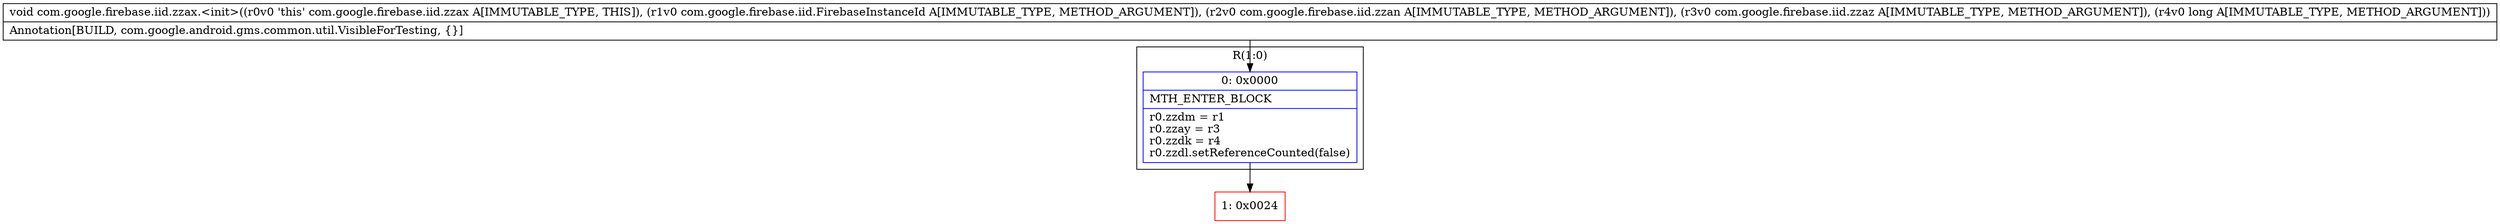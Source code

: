 digraph "CFG forcom.google.firebase.iid.zzax.\<init\>(Lcom\/google\/firebase\/iid\/FirebaseInstanceId;Lcom\/google\/firebase\/iid\/zzan;Lcom\/google\/firebase\/iid\/zzaz;J)V" {
subgraph cluster_Region_1555847780 {
label = "R(1:0)";
node [shape=record,color=blue];
Node_0 [shape=record,label="{0\:\ 0x0000|MTH_ENTER_BLOCK\l|r0.zzdm = r1\lr0.zzay = r3\lr0.zzdk = r4\lr0.zzdl.setReferenceCounted(false)\l}"];
}
Node_1 [shape=record,color=red,label="{1\:\ 0x0024}"];
MethodNode[shape=record,label="{void com.google.firebase.iid.zzax.\<init\>((r0v0 'this' com.google.firebase.iid.zzax A[IMMUTABLE_TYPE, THIS]), (r1v0 com.google.firebase.iid.FirebaseInstanceId A[IMMUTABLE_TYPE, METHOD_ARGUMENT]), (r2v0 com.google.firebase.iid.zzan A[IMMUTABLE_TYPE, METHOD_ARGUMENT]), (r3v0 com.google.firebase.iid.zzaz A[IMMUTABLE_TYPE, METHOD_ARGUMENT]), (r4v0 long A[IMMUTABLE_TYPE, METHOD_ARGUMENT]))  | Annotation[BUILD, com.google.android.gms.common.util.VisibleForTesting, \{\}]\l}"];
MethodNode -> Node_0;
Node_0 -> Node_1;
}

